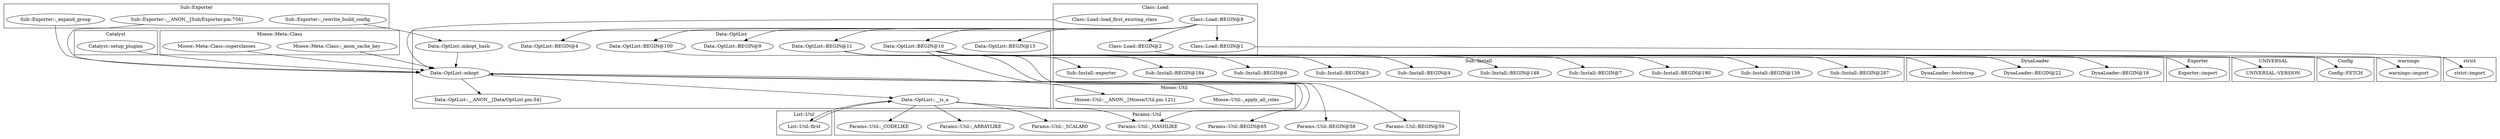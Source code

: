 digraph {
graph [overlap=false]
subgraph cluster_Config {
	label="Config";
	"Config::FETCH";
}
subgraph cluster_Catalyst {
	label="Catalyst";
	"Catalyst::setup_plugins";
}
subgraph cluster_List_Util {
	label="List::Util";
	"List::Util::first";
}
subgraph cluster_DynaLoader {
	label="DynaLoader";
	"DynaLoader::BEGIN@18";
	"DynaLoader::BEGIN@22";
	"DynaLoader::bootstrap";
}
subgraph cluster_UNIVERSAL {
	label="UNIVERSAL";
	"UNIVERSAL::VERSION";
}
subgraph cluster_Moose_Meta_Class {
	label="Moose::Meta::Class";
	"Moose::Meta::Class::_anon_cache_key";
	"Moose::Meta::Class::superclasses";
}
subgraph cluster_Class_Load {
	label="Class::Load";
	"Class::Load::load_first_existing_class";
	"Class::Load::BEGIN@2";
	"Class::Load::BEGIN@8";
	"Class::Load::BEGIN@1";
}
subgraph cluster_warnings {
	label="warnings";
	"warnings::import";
}
subgraph cluster_Exporter {
	label="Exporter";
	"Exporter::import";
}
subgraph cluster_Data_OptList {
	label="Data::OptList";
	"Data::OptList::mkopt_hash";
	"Data::OptList::BEGIN@100";
	"Data::OptList::mkopt";
	"Data::OptList::BEGIN@4";
	"Data::OptList::BEGIN@15";
	"Data::OptList::__ANON__[Data/OptList.pm:54]";
	"Data::OptList::BEGIN@10";
	"Data::OptList::BEGIN@11";
	"Data::OptList::BEGIN@9";
	"Data::OptList::__is_a";
}
subgraph cluster_Params_Util {
	label="Params::Util";
	"Params::Util::_CODELIKE";
	"Params::Util::_SCALAR0";
	"Params::Util::_ARRAYLIKE";
	"Params::Util::_HASHLIKE";
	"Params::Util::BEGIN@65";
	"Params::Util::BEGIN@58";
	"Params::Util::BEGIN@59";
}
subgraph cluster_Sub_Install {
	label="Sub::Install";
	"Sub::Install::exporter";
	"Sub::Install::BEGIN@148";
	"Sub::Install::BEGIN@4";
	"Sub::Install::BEGIN@3";
	"Sub::Install::BEGIN@6";
	"Sub::Install::BEGIN@184";
	"Sub::Install::BEGIN@287";
	"Sub::Install::BEGIN@139";
	"Sub::Install::BEGIN@190";
	"Sub::Install::BEGIN@7";
}
subgraph cluster_Sub_Exporter {
	label="Sub::Exporter";
	"Sub::Exporter::_rewrite_build_config";
	"Sub::Exporter::__ANON__[Sub/Exporter.pm:756]";
	"Sub::Exporter::_expand_group";
}
subgraph cluster_Moose_Util {
	label="Moose::Util";
	"Moose::Util::_apply_all_roles";
	"Moose::Util::__ANON__[Moose/Util.pm:121]";
}
subgraph cluster_strict {
	label="strict";
	"strict::import";
}
"Class::Load::BEGIN@8" -> "Data::OptList::BEGIN@11";
"Class::Load::BEGIN@8" -> "Class::Load::BEGIN@2";
"Data::OptList::__is_a" -> "Params::Util::_ARRAYLIKE";
"Data::OptList::BEGIN@10" -> "Config::FETCH";
"Data::OptList::BEGIN@11" -> "Sub::Install::BEGIN@287";
"Class::Load::BEGIN@8" -> "Data::OptList::BEGIN@100";
"Data::OptList::BEGIN@10" -> "DynaLoader::BEGIN@18";
"Data::OptList::BEGIN@10" -> "Params::Util::BEGIN@65";
"Data::OptList::BEGIN@11" -> "Sub::Install::BEGIN@184";
"Class::Load::BEGIN@1" -> "strict::import";
"Class::Load::BEGIN@8" -> "Data::OptList::BEGIN@4";
"Data::OptList::BEGIN@10" -> "Params::Util::BEGIN@59";
"Data::OptList::BEGIN@11" -> "Sub::Install::BEGIN@4";
"Data::OptList::BEGIN@11" -> "Sub::Install::BEGIN@148";
"Data::OptList::BEGIN@11" -> "Sub::Install::BEGIN@139";
"Data::OptList::__is_a" -> "Params::Util::_SCALAR0";
"Data::OptList::__is_a" -> "List::Util::first";
"Data::OptList::BEGIN@10" -> "Exporter::import";
"Data::OptList::BEGIN@100" -> "Sub::Install::exporter";
"Class::Load::BEGIN@8" -> "Data::OptList::BEGIN@15";
"Data::OptList::BEGIN@11" -> "Sub::Install::BEGIN@190";
"Class::Load::BEGIN@8" -> "Data::OptList::BEGIN@9";
"Class::Load::BEGIN@2" -> "warnings::import";
"Data::OptList::__is_a" -> "Params::Util::_CODELIKE";
"Data::OptList::mkopt" -> "Moose::Util::__ANON__[Moose/Util.pm:121]";
"Data::OptList::BEGIN@11" -> "Sub::Install::BEGIN@6";
"Data::OptList::mkopt" -> "Data::OptList::__ANON__[Data/OptList.pm:54]";
"List::Util::first" -> "Data::OptList::__is_a";
"Data::OptList::mkopt" -> "Data::OptList::__is_a";
"Data::OptList::BEGIN@10" -> "Params::Util::BEGIN@58";
"Data::OptList::BEGIN@11" -> "Sub::Install::BEGIN@7";
"Data::OptList::BEGIN@11" -> "UNIVERSAL::VERSION";
"Data::OptList::BEGIN@10" -> "DynaLoader::bootstrap";
"Data::OptList::mkopt" -> "Params::Util::_HASHLIKE";
"Data::OptList::__is_a" -> "Params::Util::_HASHLIKE";
"Class::Load::BEGIN@8" -> "Class::Load::BEGIN@1";
"Data::OptList::mkopt_hash" -> "Data::OptList::mkopt";
"Sub::Exporter::__ANON__[Sub/Exporter.pm:756]" -> "Data::OptList::mkopt";
"Sub::Exporter::_expand_group" -> "Data::OptList::mkopt";
"Moose::Meta::Class::superclasses" -> "Data::OptList::mkopt";
"Moose::Util::_apply_all_roles" -> "Data::OptList::mkopt";
"Catalyst::setup_plugins" -> "Data::OptList::mkopt";
"Class::Load::load_first_existing_class" -> "Data::OptList::mkopt";
"Moose::Meta::Class::_anon_cache_key" -> "Data::OptList::mkopt";
"Class::Load::BEGIN@8" -> "Data::OptList::BEGIN@10";
"Data::OptList::BEGIN@11" -> "Sub::Install::BEGIN@3";
"Sub::Exporter::_rewrite_build_config" -> "Data::OptList::mkopt_hash";
"Data::OptList::BEGIN@10" -> "DynaLoader::BEGIN@22";
}
